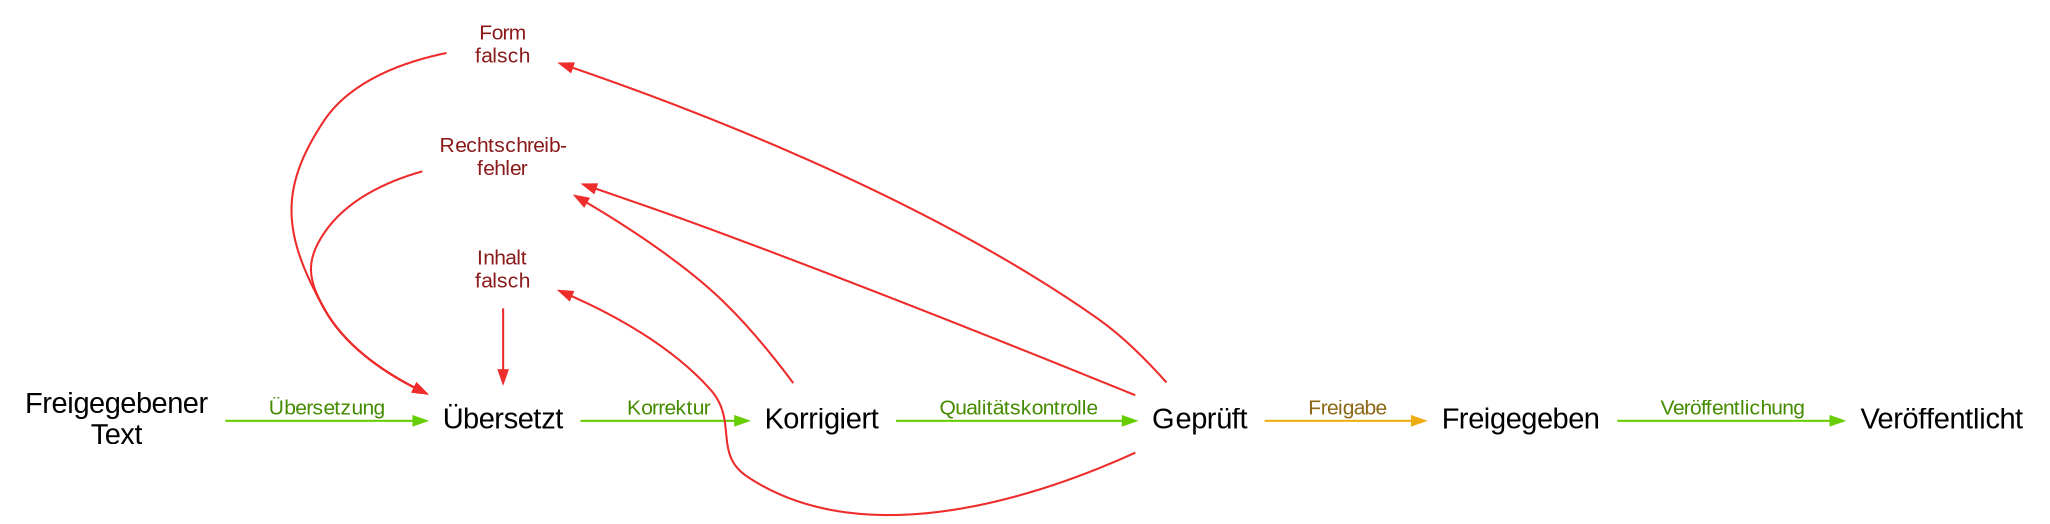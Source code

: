 
digraph G {
rankdir=LR
fontname=Arial
fontcolor=gray50

labelloc=top
labelfloat=True

node [ fontname=Arial ]
edge [ fontsize=10 fontname=Arial color=lemonchiffon4 fontcolor=royalblue4 arrowsize=0.6 ]

subgraph c1 {
node [ shape=none ]
FreigegebenText [ label="Freigegebener\nText" ]
}

subgraph c2 {
rank=same
Ortho [ fontsize=10 shape=none label="Rechtschreib-\nfehler" fontcolor=firebrick4 color=firebrick2 ]
Form [ fontsize=10 shape=none label="Form\nfalsch" fontcolor=firebrick4 color=firebrick2 ]
Inhalt [ fontsize=10 shape=none label="Inhalt\nfalsch" fontcolor=firebrick4 color=firebrick2 ]
Befuellt [ shape=none label="Übersetzt" ]
Ortho -> Befuellt [ color=firebrick2 fontcolor=firebrick4 ]
Inhalt -> Befuellt [ color=firebrick2 fontcolor=firebrick4 ]
Form -> Befuellt [ color=firebrick2 fontcolor=firebrick4 ]
}


subgraph c3 {
rank=same
node [ shape=none ]
Korrigiert [ label="Korrigiert" ]
}


subgraph c4 {
rank=same
node [ shape=none ]
Geprueft [ label="Geprüft" ]
}

node [ shape=none ]
Freigegeben
Public [ label="Veröffentlicht" ]

# Ablauf
edge [ color=chartreuse3 fontcolor=chartreuse4 ]
Freigegeben -> Public [ label=" Veröffentlichung" ]

# Übersetzung
FreigegebenText -> Befuellt [ label=" Übersetzung" ]
Befuellt -> Korrigiert [ label=" Korrektur" ]
Korrigiert -> Geprueft [ label=" Qualitätskontrolle" ]
Geprueft -> Freigegeben [ label=" Freigabe" color=darkgoldenrod2 fontcolor=goldenrod4 ]

# QS
edge [ labeldistance=2 color=firebrick2 fontcolor=firebrick4 weight=0.1 ]
Korrigiert -> Ortho

Geprueft -> Inhalt
Geprueft -> Ortho
Geprueft -> Form

}
